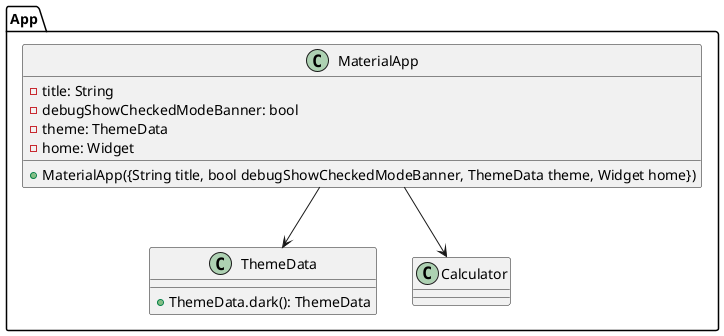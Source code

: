 @startuml "Calculator"
package "App" {
  class MaterialApp {
    - title: String
    - debugShowCheckedModeBanner: bool
    - theme: ThemeData
    - home: Widget
    + MaterialApp({String title, bool debugShowCheckedModeBanner, ThemeData theme, Widget home})
  }

  class ThemeData {
    + ThemeData.dark(): ThemeData
  }

  MaterialApp --> Calculator
  MaterialApp --> ThemeData
}
@enduml